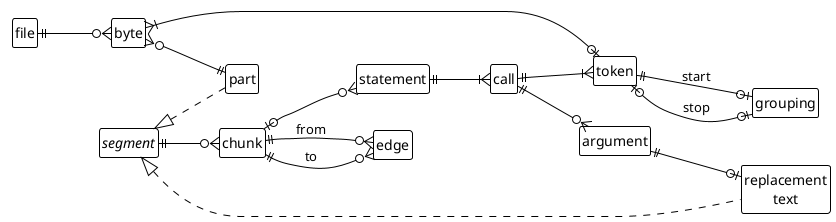 @startuml
!theme plain

left to right direction

hide members
hide circle

class file
class byte
class part
class token
class grouping
class call
class statement
class chunk
class "replacement\ntext"
class argument
class edge

interface segment
segment <|.. part
segment <|.. "replacement\ntext"

file ||--o{ byte
byte }o--|| part
byte }|--o| token
call ||--|{ token
token ||--o| grouping : start
token |o--o| grouping : stop
statement ||--|{ call
chunk |o--o{ statement
call ||--o{ argument
argument ||--o| "replacement\ntext"
segment ||--o{ chunk
chunk ||--o{ edge : from
edge }o--|| chunk : to

@enduml